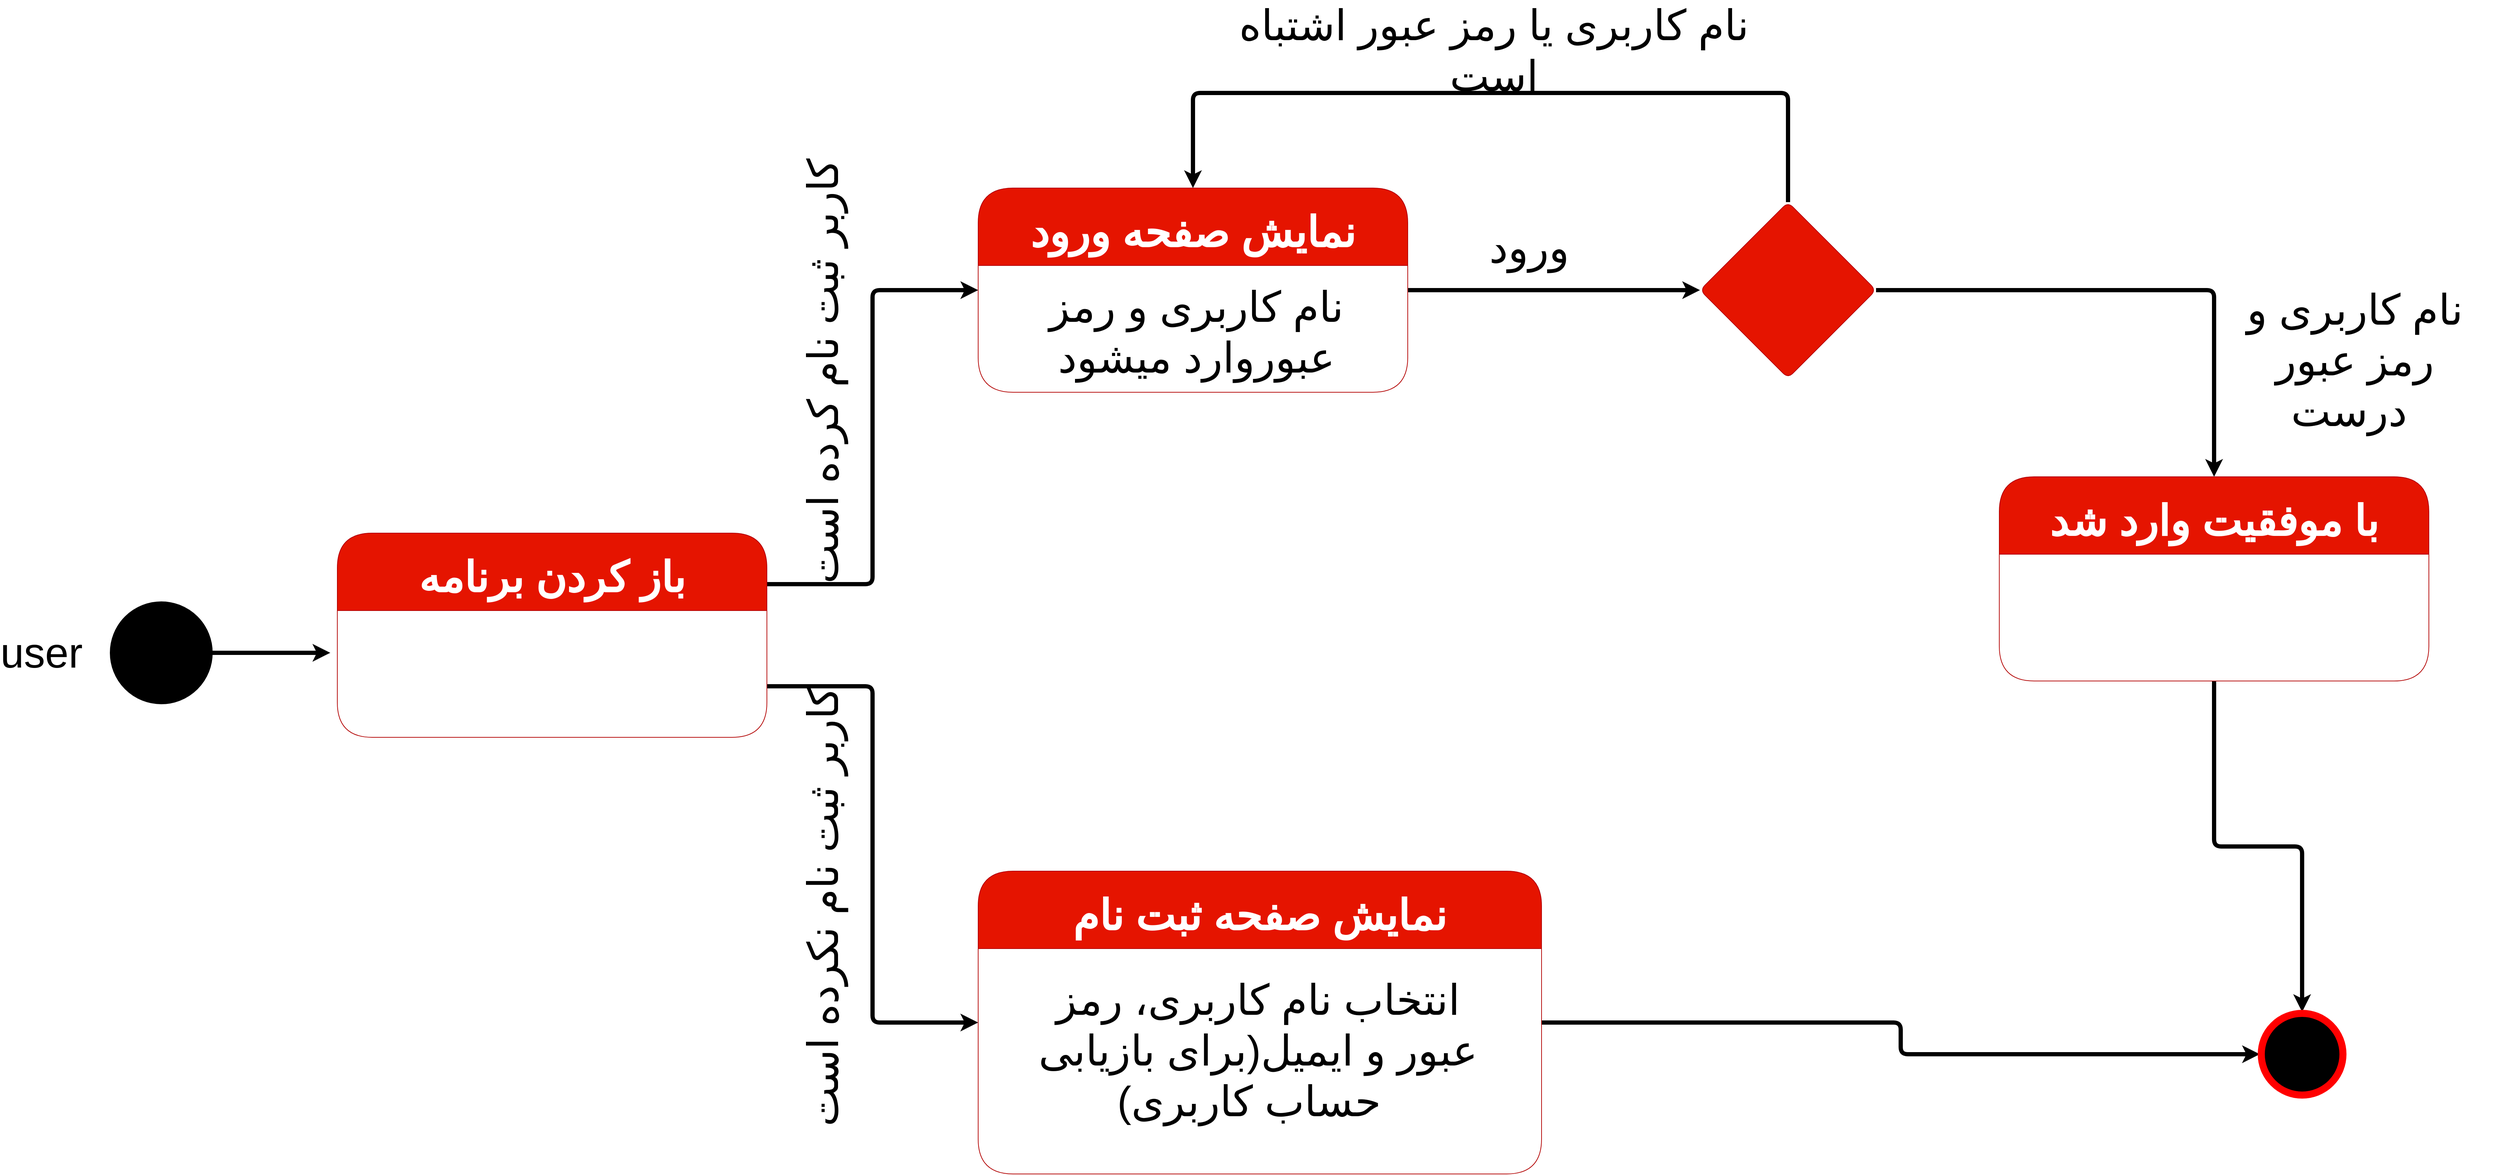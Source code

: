 <mxfile version="14.1.8" type="device"><diagram id="lJPLu9cAI3Co6y52VbzM" name="Page-1"><mxGraphModel dx="6022" dy="11902" grid="1" gridSize="10" guides="1" tooltips="1" connect="1" arrows="1" fold="1" page="1" pageScale="1" pageWidth="827" pageHeight="1169" math="0" shadow="0"><root><mxCell id="0"/><mxCell id="1" parent="0"/><mxCell id="VZ8Bcjh75TpYwU4bAzkg-1" style="edgeStyle=orthogonalEdgeStyle;orthogonalLoop=1;jettySize=auto;html=1;strokeWidth=6;" edge="1" parent="1" source="VZ8Bcjh75TpYwU4bAzkg-2"><mxGeometry relative="1" as="geometry"><mxPoint x="4878" y="-4590" as="targetPoint"/></mxGeometry></mxCell><mxCell id="VZ8Bcjh75TpYwU4bAzkg-2" value="" style="ellipse;whiteSpace=wrap;html=1;aspect=fixed;fillColor=#000000;fontSize=60;strokeWidth=6;rounded=1;" vertex="1" parent="1"><mxGeometry x="4568" y="-4660" width="140" height="140" as="geometry"/></mxCell><mxCell id="VZ8Bcjh75TpYwU4bAzkg-3" value="&lt;font style=&quot;font-size: 60px&quot;&gt;user&lt;/font&gt;" style="text;html=1;strokeColor=none;fillColor=none;align=center;verticalAlign=middle;whiteSpace=wrap;rounded=1;" vertex="1" parent="1"><mxGeometry x="4448" y="-4600" width="40" height="20" as="geometry"/></mxCell><mxCell id="VZ8Bcjh75TpYwU4bAzkg-4" style="edgeStyle=orthogonalEdgeStyle;orthogonalLoop=1;jettySize=auto;html=1;exitX=1;exitY=0.75;exitDx=0;exitDy=0;entryX=0;entryY=0.5;entryDx=0;entryDy=0;fontSize=60;strokeWidth=6;" edge="1" parent="1" source="VZ8Bcjh75TpYwU4bAzkg-6" target="VZ8Bcjh75TpYwU4bAzkg-11"><mxGeometry relative="1" as="geometry"/></mxCell><mxCell id="VZ8Bcjh75TpYwU4bAzkg-5" style="edgeStyle=orthogonalEdgeStyle;orthogonalLoop=1;jettySize=auto;html=1;exitX=1;exitY=0.25;exitDx=0;exitDy=0;entryX=0;entryY=0.5;entryDx=0;entryDy=0;fontSize=60;strokeWidth=6;" edge="1" parent="1" source="VZ8Bcjh75TpYwU4bAzkg-6" target="VZ8Bcjh75TpYwU4bAzkg-8"><mxGeometry relative="1" as="geometry"/></mxCell><mxCell id="VZ8Bcjh75TpYwU4bAzkg-6" value="باز کردن برنامه" style="swimlane;startSize=110;fontSize=60;direction=east;fillColor=#e51400;strokeColor=#B20000;swimlaneFillColor=#ffffff;fontColor=#ffffff;rounded=1;" vertex="1" parent="1"><mxGeometry x="4888" y="-4760" width="610" height="290" as="geometry"><mxRectangle x="4750" y="-2630" width="140" height="23" as="alternateBounds"/></mxGeometry></mxCell><mxCell id="VZ8Bcjh75TpYwU4bAzkg-7" style="edgeStyle=orthogonalEdgeStyle;orthogonalLoop=1;jettySize=auto;html=1;fontSize=60;strokeWidth=6;" edge="1" parent="1" source="VZ8Bcjh75TpYwU4bAzkg-8" target="VZ8Bcjh75TpYwU4bAzkg-15"><mxGeometry relative="1" as="geometry"><mxPoint x="6948" y="-5105" as="targetPoint"/></mxGeometry></mxCell><mxCell id="VZ8Bcjh75TpYwU4bAzkg-8" value="نمایش صفحه ورود" style="swimlane;startSize=110;fontSize=60;direction=east;fillColor=#e51400;strokeColor=#B20000;swimlaneFillColor=#ffffff;fontColor=#ffffff;rounded=1;" vertex="1" parent="1"><mxGeometry x="5798" y="-5250" width="610" height="290" as="geometry"><mxRectangle x="4750" y="-2630" width="140" height="23" as="alternateBounds"/></mxGeometry></mxCell><mxCell id="VZ8Bcjh75TpYwU4bAzkg-9" value="نام کاربری و رمز عبوروارد میشود" style="text;html=1;strokeColor=none;fillColor=none;align=center;verticalAlign=middle;whiteSpace=wrap;fontSize=60;rounded=1;" vertex="1" parent="VZ8Bcjh75TpYwU4bAzkg-8"><mxGeometry x="20" y="150" width="580" height="110" as="geometry"/></mxCell><mxCell id="VZ8Bcjh75TpYwU4bAzkg-10" style="edgeStyle=orthogonalEdgeStyle;orthogonalLoop=1;jettySize=auto;html=1;fontSize=60;strokeWidth=6;entryX=0;entryY=0.5;entryDx=0;entryDy=0;" edge="1" parent="1" source="VZ8Bcjh75TpYwU4bAzkg-11" target="VZ8Bcjh75TpYwU4bAzkg-23"><mxGeometry relative="1" as="geometry"><mxPoint x="7208" y="-4065" as="targetPoint"/></mxGeometry></mxCell><mxCell id="VZ8Bcjh75TpYwU4bAzkg-11" value="نمایش صفحه ثبت نام" style="swimlane;startSize=110;fontSize=60;direction=east;fillColor=#e51400;strokeColor=#B20000;swimlaneFillColor=#ffffff;fontColor=#ffffff;rounded=1;" vertex="1" parent="1"><mxGeometry x="5798" y="-4280" width="800" height="430" as="geometry"><mxRectangle x="4750" y="-2630" width="140" height="23" as="alternateBounds"/></mxGeometry></mxCell><mxCell id="VZ8Bcjh75TpYwU4bAzkg-12" value="انتخاب نام کاربری، رمز عبور و ایمیل(برای بازیابی حساب کاربری)&lt;span style=&quot;white-space: pre&quot;&gt;&#9;&lt;/span&gt;" style="text;html=1;strokeColor=none;fillColor=none;align=center;verticalAlign=middle;whiteSpace=wrap;fontSize=60;rounded=1;" vertex="1" parent="VZ8Bcjh75TpYwU4bAzkg-11"><mxGeometry x="80" y="200" width="635" height="110" as="geometry"/></mxCell><mxCell id="VZ8Bcjh75TpYwU4bAzkg-13" style="edgeStyle=orthogonalEdgeStyle;orthogonalLoop=1;jettySize=auto;html=1;exitX=0.5;exitY=0;exitDx=0;exitDy=0;fontSize=60;strokeWidth=6;entryX=0.5;entryY=0;entryDx=0;entryDy=0;" edge="1" parent="1" source="VZ8Bcjh75TpYwU4bAzkg-15" target="VZ8Bcjh75TpYwU4bAzkg-8"><mxGeometry relative="1" as="geometry"><mxPoint x="6288" y="-5540" as="targetPoint"/><Array as="points"><mxPoint x="6948" y="-5385"/><mxPoint x="6103" y="-5385"/></Array></mxGeometry></mxCell><mxCell id="VZ8Bcjh75TpYwU4bAzkg-14" style="edgeStyle=orthogonalEdgeStyle;orthogonalLoop=1;jettySize=auto;html=1;fontSize=60;strokeWidth=6;entryX=0.5;entryY=0;entryDx=0;entryDy=0;" edge="1" parent="1" source="VZ8Bcjh75TpYwU4bAzkg-15" target="VZ8Bcjh75TpYwU4bAzkg-21"><mxGeometry relative="1" as="geometry"><mxPoint x="7648" y="-4860" as="targetPoint"/></mxGeometry></mxCell><mxCell id="VZ8Bcjh75TpYwU4bAzkg-15" value="" style="rhombus;whiteSpace=wrap;html=1;fontSize=60;fillColor=#e51400;strokeColor=#B20000;fontColor=#ffffff;rounded=1;" vertex="1" parent="1"><mxGeometry x="6823" y="-5230" width="250" height="250" as="geometry"/></mxCell><mxCell id="VZ8Bcjh75TpYwU4bAzkg-16" value="کاربر ثبت نام کرده است" style="text;html=1;strokeColor=none;fillColor=none;align=center;verticalAlign=middle;whiteSpace=wrap;fontSize=60;rotation=-90;rounded=1;" vertex="1" parent="1"><mxGeometry x="5248" y="-5000" width="660" height="20" as="geometry"/></mxCell><mxCell id="VZ8Bcjh75TpYwU4bAzkg-17" value="کاربر ثبت نام نکرده است" style="text;html=1;strokeColor=none;fillColor=none;align=center;verticalAlign=middle;whiteSpace=wrap;fontSize=60;rotation=-90;rounded=1;" vertex="1" parent="1"><mxGeometry x="5248" y="-4240" width="660" height="20" as="geometry"/></mxCell><mxCell id="VZ8Bcjh75TpYwU4bAzkg-18" value="نام کاربری یا رمز عبور اشتباه است" style="text;html=1;strokeColor=none;fillColor=none;align=center;verticalAlign=middle;whiteSpace=wrap;fontSize=60;rounded=1;" vertex="1" parent="1"><mxGeometry x="6148" y="-5500" width="765" height="110" as="geometry"/></mxCell><mxCell id="VZ8Bcjh75TpYwU4bAzkg-19" value="ورود" style="text;html=1;strokeColor=none;fillColor=none;align=center;verticalAlign=middle;whiteSpace=wrap;fontSize=60;rounded=1;" vertex="1" parent="1"><mxGeometry x="6468" y="-5220" width="225" height="110" as="geometry"/></mxCell><mxCell id="VZ8Bcjh75TpYwU4bAzkg-20" style="edgeStyle=orthogonalEdgeStyle;orthogonalLoop=1;jettySize=auto;html=1;fontSize=60;strokeWidth=6;entryX=0.5;entryY=0;entryDx=0;entryDy=0;" edge="1" parent="1" source="VZ8Bcjh75TpYwU4bAzkg-21" target="VZ8Bcjh75TpYwU4bAzkg-23"><mxGeometry relative="1" as="geometry"><mxPoint x="7553" y="-4140" as="targetPoint"/></mxGeometry></mxCell><mxCell id="VZ8Bcjh75TpYwU4bAzkg-21" value="با موفقیت وارد شد" style="swimlane;startSize=110;fontSize=60;direction=east;fillColor=#e51400;strokeColor=#B20000;swimlaneFillColor=#ffffff;fontColor=#ffffff;rounded=1;" vertex="1" parent="1"><mxGeometry x="7248" y="-4840" width="610" height="290" as="geometry"><mxRectangle x="4750" y="-2630" width="140" height="23" as="alternateBounds"/></mxGeometry></mxCell><mxCell id="VZ8Bcjh75TpYwU4bAzkg-22" value="نام کاربری و رمز عبور درست&amp;nbsp;" style="text;html=1;strokeColor=none;fillColor=none;align=center;verticalAlign=middle;whiteSpace=wrap;fontSize=60;rounded=1;" vertex="1" parent="1"><mxGeometry x="7548" y="-5060" width="410" height="110" as="geometry"/></mxCell><mxCell id="VZ8Bcjh75TpYwU4bAzkg-23" value="" style="ellipse;html=1;shape=endState;fillColor=#000000;strokeColor=#ff0000;fontSize=60;strokeWidth=6;rounded=1;" vertex="1" parent="1"><mxGeometry x="7618" y="-4080" width="120" height="120" as="geometry"/></mxCell></root></mxGraphModel></diagram></mxfile>